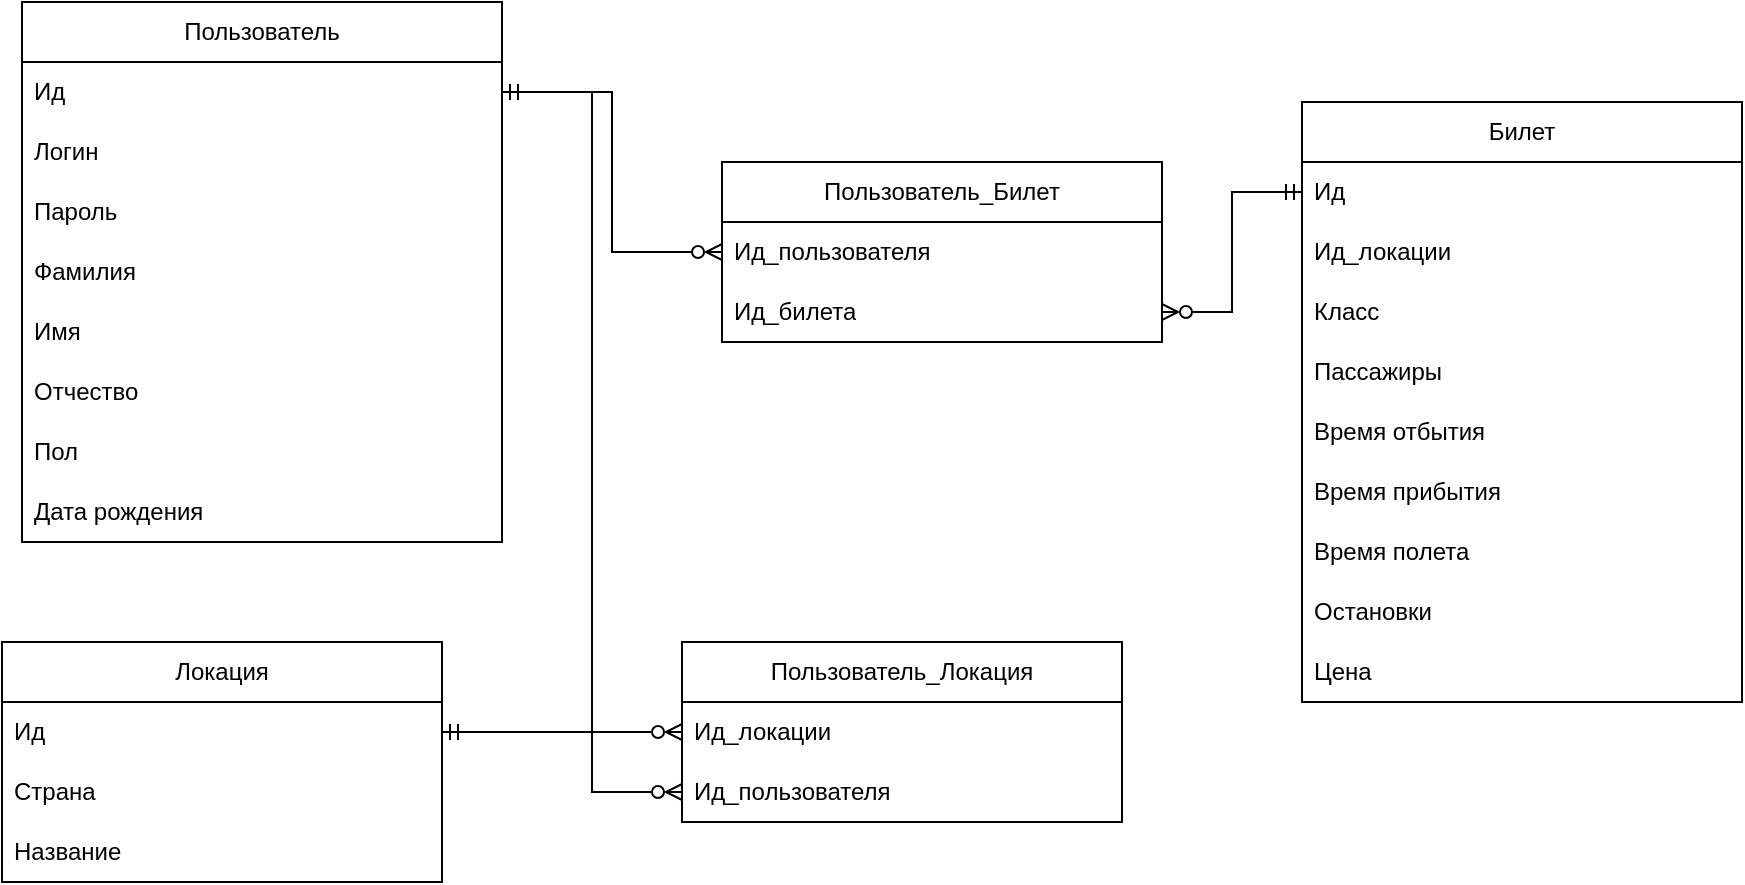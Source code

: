 <mxfile version="24.4.8" type="device">
  <diagram name="Page-1" id="nsgzawfcPTjUR7PhYDCU">
    <mxGraphModel dx="984" dy="718" grid="1" gridSize="10" guides="1" tooltips="1" connect="1" arrows="1" fold="1" page="1" pageScale="1" pageWidth="827" pageHeight="1169" math="0" shadow="0">
      <root>
        <mxCell id="0" />
        <mxCell id="1" parent="0" />
        <mxCell id="ZLmbdb-mj3ng3NH1F6zN-1" value="Пользователь" style="swimlane;fontStyle=0;childLayout=stackLayout;horizontal=1;startSize=30;horizontalStack=0;resizeParent=1;resizeParentMax=0;resizeLast=0;collapsible=1;marginBottom=0;whiteSpace=wrap;html=1;" vertex="1" parent="1">
          <mxGeometry x="30" y="70" width="240" height="270" as="geometry" />
        </mxCell>
        <mxCell id="ZLmbdb-mj3ng3NH1F6zN-4" value="Ид" style="text;strokeColor=none;fillColor=none;align=left;verticalAlign=middle;spacingLeft=4;spacingRight=4;overflow=hidden;points=[[0,0.5],[1,0.5]];portConstraint=eastwest;rotatable=0;whiteSpace=wrap;html=1;" vertex="1" parent="ZLmbdb-mj3ng3NH1F6zN-1">
          <mxGeometry y="30" width="240" height="30" as="geometry" />
        </mxCell>
        <mxCell id="ZLmbdb-mj3ng3NH1F6zN-2" value="Логин" style="text;strokeColor=none;fillColor=none;align=left;verticalAlign=middle;spacingLeft=4;spacingRight=4;overflow=hidden;points=[[0,0.5],[1,0.5]];portConstraint=eastwest;rotatable=0;whiteSpace=wrap;html=1;" vertex="1" parent="ZLmbdb-mj3ng3NH1F6zN-1">
          <mxGeometry y="60" width="240" height="30" as="geometry" />
        </mxCell>
        <mxCell id="ZLmbdb-mj3ng3NH1F6zN-3" value="Пароль" style="text;strokeColor=none;fillColor=none;align=left;verticalAlign=middle;spacingLeft=4;spacingRight=4;overflow=hidden;points=[[0,0.5],[1,0.5]];portConstraint=eastwest;rotatable=0;whiteSpace=wrap;html=1;" vertex="1" parent="ZLmbdb-mj3ng3NH1F6zN-1">
          <mxGeometry y="90" width="240" height="30" as="geometry" />
        </mxCell>
        <mxCell id="ZLmbdb-mj3ng3NH1F6zN-55" value="Фамилия" style="text;strokeColor=none;fillColor=none;align=left;verticalAlign=middle;spacingLeft=4;spacingRight=4;overflow=hidden;points=[[0,0.5],[1,0.5]];portConstraint=eastwest;rotatable=0;whiteSpace=wrap;html=1;" vertex="1" parent="ZLmbdb-mj3ng3NH1F6zN-1">
          <mxGeometry y="120" width="240" height="30" as="geometry" />
        </mxCell>
        <mxCell id="ZLmbdb-mj3ng3NH1F6zN-56" value="Имя" style="text;strokeColor=none;fillColor=none;align=left;verticalAlign=middle;spacingLeft=4;spacingRight=4;overflow=hidden;points=[[0,0.5],[1,0.5]];portConstraint=eastwest;rotatable=0;whiteSpace=wrap;html=1;" vertex="1" parent="ZLmbdb-mj3ng3NH1F6zN-1">
          <mxGeometry y="150" width="240" height="30" as="geometry" />
        </mxCell>
        <mxCell id="ZLmbdb-mj3ng3NH1F6zN-57" value="Отчество" style="text;strokeColor=none;fillColor=none;align=left;verticalAlign=middle;spacingLeft=4;spacingRight=4;overflow=hidden;points=[[0,0.5],[1,0.5]];portConstraint=eastwest;rotatable=0;whiteSpace=wrap;html=1;" vertex="1" parent="ZLmbdb-mj3ng3NH1F6zN-1">
          <mxGeometry y="180" width="240" height="30" as="geometry" />
        </mxCell>
        <mxCell id="ZLmbdb-mj3ng3NH1F6zN-54" value="Пол" style="text;strokeColor=none;fillColor=none;align=left;verticalAlign=middle;spacingLeft=4;spacingRight=4;overflow=hidden;points=[[0,0.5],[1,0.5]];portConstraint=eastwest;rotatable=0;whiteSpace=wrap;html=1;" vertex="1" parent="ZLmbdb-mj3ng3NH1F6zN-1">
          <mxGeometry y="210" width="240" height="30" as="geometry" />
        </mxCell>
        <mxCell id="ZLmbdb-mj3ng3NH1F6zN-53" value="Дата рождения" style="text;strokeColor=none;fillColor=none;align=left;verticalAlign=middle;spacingLeft=4;spacingRight=4;overflow=hidden;points=[[0,0.5],[1,0.5]];portConstraint=eastwest;rotatable=0;whiteSpace=wrap;html=1;" vertex="1" parent="ZLmbdb-mj3ng3NH1F6zN-1">
          <mxGeometry y="240" width="240" height="30" as="geometry" />
        </mxCell>
        <mxCell id="ZLmbdb-mj3ng3NH1F6zN-5" value="Билет" style="swimlane;fontStyle=0;childLayout=stackLayout;horizontal=1;startSize=30;horizontalStack=0;resizeParent=1;resizeParentMax=0;resizeLast=0;collapsible=1;marginBottom=0;whiteSpace=wrap;html=1;" vertex="1" parent="1">
          <mxGeometry x="670" y="120" width="220" height="300" as="geometry" />
        </mxCell>
        <mxCell id="ZLmbdb-mj3ng3NH1F6zN-6" value="Ид" style="text;strokeColor=none;fillColor=none;align=left;verticalAlign=middle;spacingLeft=4;spacingRight=4;overflow=hidden;points=[[0,0.5],[1,0.5]];portConstraint=eastwest;rotatable=0;whiteSpace=wrap;html=1;" vertex="1" parent="ZLmbdb-mj3ng3NH1F6zN-5">
          <mxGeometry y="30" width="220" height="30" as="geometry" />
        </mxCell>
        <mxCell id="ZLmbdb-mj3ng3NH1F6zN-7" value="Ид_локации" style="text;strokeColor=none;fillColor=none;align=left;verticalAlign=middle;spacingLeft=4;spacingRight=4;overflow=hidden;points=[[0,0.5],[1,0.5]];portConstraint=eastwest;rotatable=0;whiteSpace=wrap;html=1;" vertex="1" parent="ZLmbdb-mj3ng3NH1F6zN-5">
          <mxGeometry y="60" width="220" height="30" as="geometry" />
        </mxCell>
        <mxCell id="ZLmbdb-mj3ng3NH1F6zN-45" value="Класс" style="text;strokeColor=none;fillColor=none;align=left;verticalAlign=middle;spacingLeft=4;spacingRight=4;overflow=hidden;points=[[0,0.5],[1,0.5]];portConstraint=eastwest;rotatable=0;whiteSpace=wrap;html=1;" vertex="1" parent="ZLmbdb-mj3ng3NH1F6zN-5">
          <mxGeometry y="90" width="220" height="30" as="geometry" />
        </mxCell>
        <mxCell id="ZLmbdb-mj3ng3NH1F6zN-51" value="Пассажиры" style="text;strokeColor=none;fillColor=none;align=left;verticalAlign=middle;spacingLeft=4;spacingRight=4;overflow=hidden;points=[[0,0.5],[1,0.5]];portConstraint=eastwest;rotatable=0;whiteSpace=wrap;html=1;" vertex="1" parent="ZLmbdb-mj3ng3NH1F6zN-5">
          <mxGeometry y="120" width="220" height="30" as="geometry" />
        </mxCell>
        <mxCell id="ZLmbdb-mj3ng3NH1F6zN-9" value="Время отбытия" style="text;strokeColor=none;fillColor=none;align=left;verticalAlign=middle;spacingLeft=4;spacingRight=4;overflow=hidden;points=[[0,0.5],[1,0.5]];portConstraint=eastwest;rotatable=0;whiteSpace=wrap;html=1;" vertex="1" parent="ZLmbdb-mj3ng3NH1F6zN-5">
          <mxGeometry y="150" width="220" height="30" as="geometry" />
        </mxCell>
        <mxCell id="ZLmbdb-mj3ng3NH1F6zN-10" value="Время прибытия" style="text;strokeColor=none;fillColor=none;align=left;verticalAlign=middle;spacingLeft=4;spacingRight=4;overflow=hidden;points=[[0,0.5],[1,0.5]];portConstraint=eastwest;rotatable=0;whiteSpace=wrap;html=1;" vertex="1" parent="ZLmbdb-mj3ng3NH1F6zN-5">
          <mxGeometry y="180" width="220" height="30" as="geometry" />
        </mxCell>
        <mxCell id="ZLmbdb-mj3ng3NH1F6zN-14" value="Время полета" style="text;strokeColor=none;fillColor=none;align=left;verticalAlign=middle;spacingLeft=4;spacingRight=4;overflow=hidden;points=[[0,0.5],[1,0.5]];portConstraint=eastwest;rotatable=0;whiteSpace=wrap;html=1;" vertex="1" parent="ZLmbdb-mj3ng3NH1F6zN-5">
          <mxGeometry y="210" width="220" height="30" as="geometry" />
        </mxCell>
        <mxCell id="ZLmbdb-mj3ng3NH1F6zN-11" value="Остановки" style="text;strokeColor=none;fillColor=none;align=left;verticalAlign=middle;spacingLeft=4;spacingRight=4;overflow=hidden;points=[[0,0.5],[1,0.5]];portConstraint=eastwest;rotatable=0;whiteSpace=wrap;html=1;" vertex="1" parent="ZLmbdb-mj3ng3NH1F6zN-5">
          <mxGeometry y="240" width="220" height="30" as="geometry" />
        </mxCell>
        <mxCell id="ZLmbdb-mj3ng3NH1F6zN-12" value="Цена" style="text;strokeColor=none;fillColor=none;align=left;verticalAlign=middle;spacingLeft=4;spacingRight=4;overflow=hidden;points=[[0,0.5],[1,0.5]];portConstraint=eastwest;rotatable=0;whiteSpace=wrap;html=1;" vertex="1" parent="ZLmbdb-mj3ng3NH1F6zN-5">
          <mxGeometry y="270" width="220" height="30" as="geometry" />
        </mxCell>
        <mxCell id="ZLmbdb-mj3ng3NH1F6zN-15" value="Локация" style="swimlane;fontStyle=0;childLayout=stackLayout;horizontal=1;startSize=30;horizontalStack=0;resizeParent=1;resizeParentMax=0;resizeLast=0;collapsible=1;marginBottom=0;whiteSpace=wrap;html=1;" vertex="1" parent="1">
          <mxGeometry x="20" y="390" width="220" height="120" as="geometry" />
        </mxCell>
        <mxCell id="ZLmbdb-mj3ng3NH1F6zN-16" value="Ид" style="text;strokeColor=none;fillColor=none;align=left;verticalAlign=middle;spacingLeft=4;spacingRight=4;overflow=hidden;points=[[0,0.5],[1,0.5]];portConstraint=eastwest;rotatable=0;whiteSpace=wrap;html=1;" vertex="1" parent="ZLmbdb-mj3ng3NH1F6zN-15">
          <mxGeometry y="30" width="220" height="30" as="geometry" />
        </mxCell>
        <mxCell id="ZLmbdb-mj3ng3NH1F6zN-17" value="Страна" style="text;strokeColor=none;fillColor=none;align=left;verticalAlign=middle;spacingLeft=4;spacingRight=4;overflow=hidden;points=[[0,0.5],[1,0.5]];portConstraint=eastwest;rotatable=0;whiteSpace=wrap;html=1;" vertex="1" parent="ZLmbdb-mj3ng3NH1F6zN-15">
          <mxGeometry y="60" width="220" height="30" as="geometry" />
        </mxCell>
        <mxCell id="ZLmbdb-mj3ng3NH1F6zN-18" value="Название" style="text;strokeColor=none;fillColor=none;align=left;verticalAlign=middle;spacingLeft=4;spacingRight=4;overflow=hidden;points=[[0,0.5],[1,0.5]];portConstraint=eastwest;rotatable=0;whiteSpace=wrap;html=1;" vertex="1" parent="ZLmbdb-mj3ng3NH1F6zN-15">
          <mxGeometry y="90" width="220" height="30" as="geometry" />
        </mxCell>
        <mxCell id="ZLmbdb-mj3ng3NH1F6zN-24" value="Пользователь_Билет" style="swimlane;fontStyle=0;childLayout=stackLayout;horizontal=1;startSize=30;horizontalStack=0;resizeParent=1;resizeParentMax=0;resizeLast=0;collapsible=1;marginBottom=0;whiteSpace=wrap;html=1;" vertex="1" parent="1">
          <mxGeometry x="380" y="150" width="220" height="90" as="geometry" />
        </mxCell>
        <mxCell id="ZLmbdb-mj3ng3NH1F6zN-26" value="Ид_пользователя" style="text;strokeColor=none;fillColor=none;align=left;verticalAlign=middle;spacingLeft=4;spacingRight=4;overflow=hidden;points=[[0,0.5],[1,0.5]];portConstraint=eastwest;rotatable=0;whiteSpace=wrap;html=1;" vertex="1" parent="ZLmbdb-mj3ng3NH1F6zN-24">
          <mxGeometry y="30" width="220" height="30" as="geometry" />
        </mxCell>
        <mxCell id="ZLmbdb-mj3ng3NH1F6zN-27" value="Ид_билета" style="text;strokeColor=none;fillColor=none;align=left;verticalAlign=middle;spacingLeft=4;spacingRight=4;overflow=hidden;points=[[0,0.5],[1,0.5]];portConstraint=eastwest;rotatable=0;whiteSpace=wrap;html=1;" vertex="1" parent="ZLmbdb-mj3ng3NH1F6zN-24">
          <mxGeometry y="60" width="220" height="30" as="geometry" />
        </mxCell>
        <mxCell id="ZLmbdb-mj3ng3NH1F6zN-33" value="Пользователь_Локация" style="swimlane;fontStyle=0;childLayout=stackLayout;horizontal=1;startSize=30;horizontalStack=0;resizeParent=1;resizeParentMax=0;resizeLast=0;collapsible=1;marginBottom=0;whiteSpace=wrap;html=1;" vertex="1" parent="1">
          <mxGeometry x="360" y="390" width="220" height="90" as="geometry" />
        </mxCell>
        <mxCell id="ZLmbdb-mj3ng3NH1F6zN-35" value="Ид_локации" style="text;strokeColor=none;fillColor=none;align=left;verticalAlign=middle;spacingLeft=4;spacingRight=4;overflow=hidden;points=[[0,0.5],[1,0.5]];portConstraint=eastwest;rotatable=0;whiteSpace=wrap;html=1;" vertex="1" parent="ZLmbdb-mj3ng3NH1F6zN-33">
          <mxGeometry y="30" width="220" height="30" as="geometry" />
        </mxCell>
        <mxCell id="ZLmbdb-mj3ng3NH1F6zN-36" value="Ид_пользователя" style="text;strokeColor=none;fillColor=none;align=left;verticalAlign=middle;spacingLeft=4;spacingRight=4;overflow=hidden;points=[[0,0.5],[1,0.5]];portConstraint=eastwest;rotatable=0;whiteSpace=wrap;html=1;" vertex="1" parent="ZLmbdb-mj3ng3NH1F6zN-33">
          <mxGeometry y="60" width="220" height="30" as="geometry" />
        </mxCell>
        <mxCell id="ZLmbdb-mj3ng3NH1F6zN-47" style="edgeStyle=orthogonalEdgeStyle;rounded=0;orthogonalLoop=1;jettySize=auto;html=1;entryX=0;entryY=0.5;entryDx=0;entryDy=0;startArrow=ERmandOne;startFill=0;endArrow=ERzeroToMany;endFill=0;" edge="1" parent="1" source="ZLmbdb-mj3ng3NH1F6zN-4" target="ZLmbdb-mj3ng3NH1F6zN-36">
          <mxGeometry relative="1" as="geometry" />
        </mxCell>
        <mxCell id="ZLmbdb-mj3ng3NH1F6zN-48" style="edgeStyle=orthogonalEdgeStyle;rounded=0;orthogonalLoop=1;jettySize=auto;html=1;exitX=1;exitY=0.5;exitDx=0;exitDy=0;entryX=0;entryY=0.5;entryDx=0;entryDy=0;endArrow=ERzeroToMany;endFill=0;startArrow=ERmandOne;startFill=0;" edge="1" parent="1" source="ZLmbdb-mj3ng3NH1F6zN-16" target="ZLmbdb-mj3ng3NH1F6zN-35">
          <mxGeometry relative="1" as="geometry" />
        </mxCell>
        <mxCell id="ZLmbdb-mj3ng3NH1F6zN-49" style="edgeStyle=orthogonalEdgeStyle;rounded=0;orthogonalLoop=1;jettySize=auto;html=1;entryX=0;entryY=0.5;entryDx=0;entryDy=0;startArrow=ERmandOne;startFill=0;endArrow=ERzeroToMany;endFill=0;" edge="1" parent="1" source="ZLmbdb-mj3ng3NH1F6zN-4" target="ZLmbdb-mj3ng3NH1F6zN-26">
          <mxGeometry relative="1" as="geometry" />
        </mxCell>
        <mxCell id="ZLmbdb-mj3ng3NH1F6zN-50" style="edgeStyle=orthogonalEdgeStyle;rounded=0;orthogonalLoop=1;jettySize=auto;html=1;endArrow=ERzeroToMany;endFill=0;startArrow=ERmandOne;startFill=0;" edge="1" parent="1" source="ZLmbdb-mj3ng3NH1F6zN-6" target="ZLmbdb-mj3ng3NH1F6zN-27">
          <mxGeometry relative="1" as="geometry" />
        </mxCell>
      </root>
    </mxGraphModel>
  </diagram>
</mxfile>
